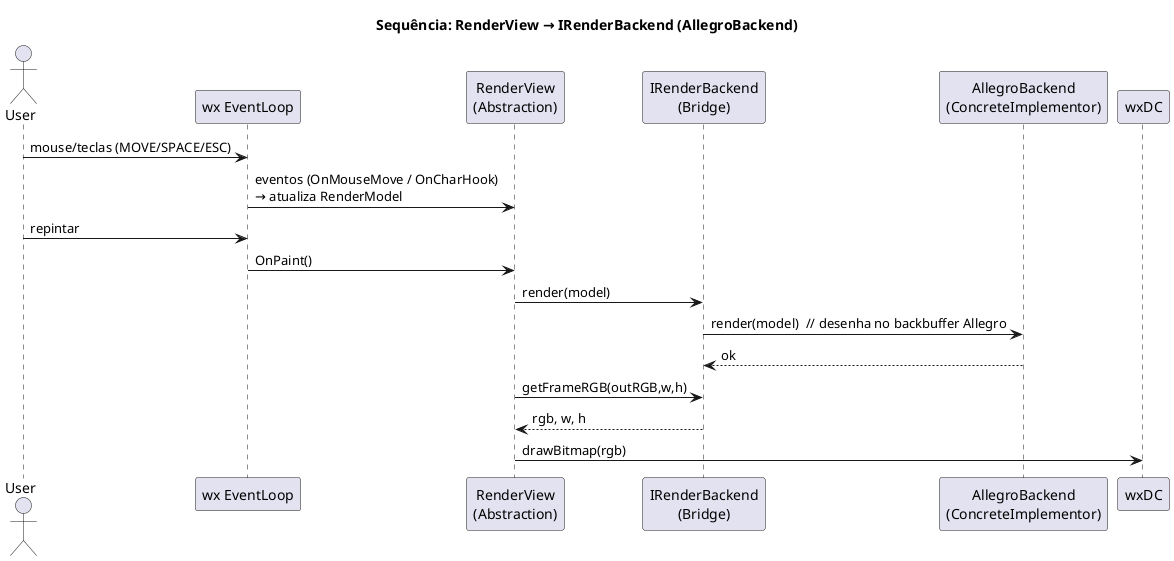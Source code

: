 @startuml
title Sequência: RenderView → IRenderBackend (AllegroBackend)

actor User
participant "wx EventLoop" as WX
participant "RenderView\n(Abstraction)" as RV
participant "IRenderBackend\n(Bridge)" as IB
participant "AllegroBackend\n(ConcreteImplementor)" as AB
participant "wxDC" as DC

User -> WX : mouse/teclas (MOVE/SPACE/ESC)
WX -> RV  : eventos (OnMouseMove / OnCharHook)\n→ atualiza RenderModel
User -> WX : repintar
WX -> RV  : OnPaint()
RV -> IB  : render(model)
IB -> AB  : render(model)  // desenha no backbuffer Allegro
AB --> IB : ok
RV -> IB  : getFrameRGB(outRGB,w,h)
IB --> RV : rgb, w, h
RV -> DC  : drawBitmap(rgb)
@enduml


